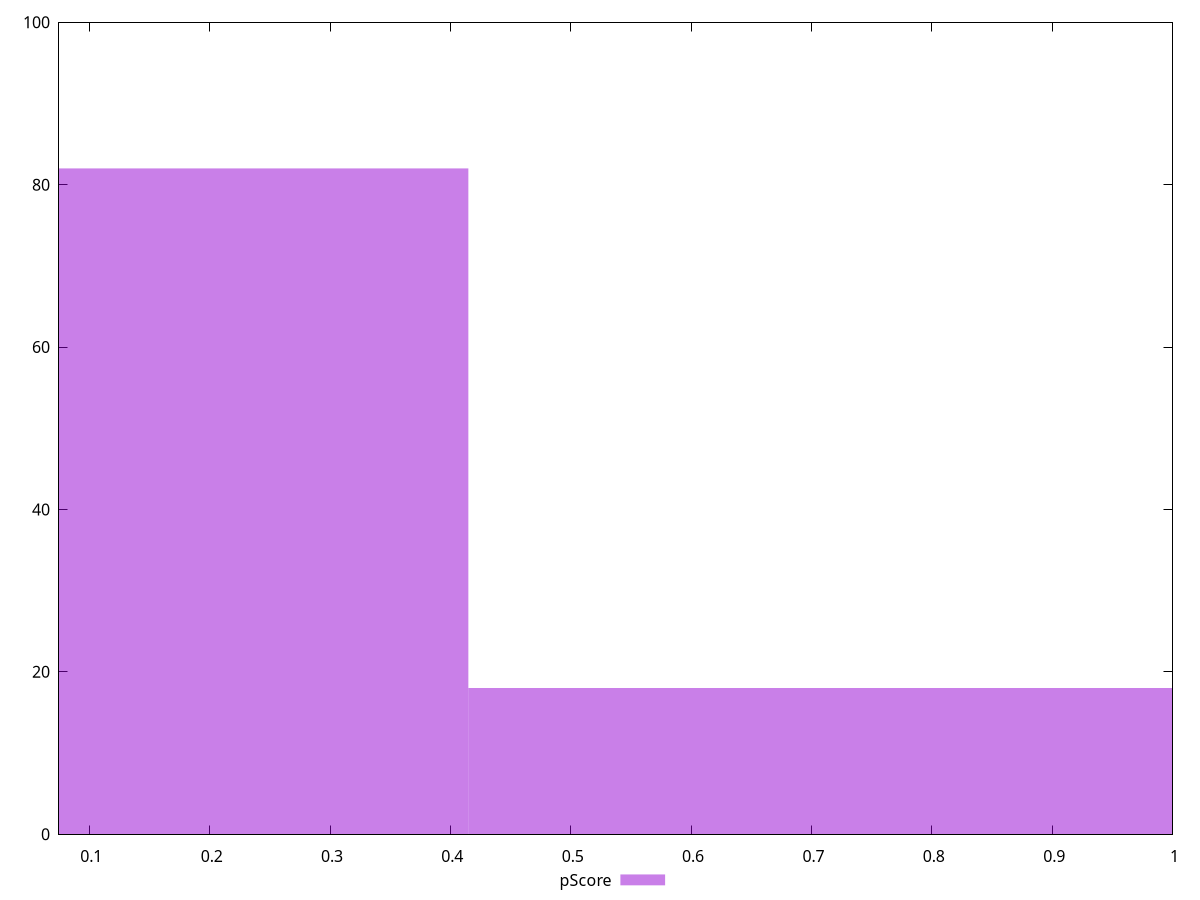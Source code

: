 reset

$pScore <<EOF
0 82
0.8299045463183808 18
EOF

set key outside below
set boxwidth 0.8299045463183808
set xrange [0.07483187906445549:1]
set yrange [0:100]
set trange [0:100]
set style fill transparent solid 0.5 noborder
set terminal svg size 640, 490 enhanced background rgb 'white'
set output "report/report_00029_2021-02-24T13-36-40.390Z/uses-long-cache-ttl/samples/agenda/pScore/histogram.svg"

plot $pScore title "pScore" with boxes

reset
